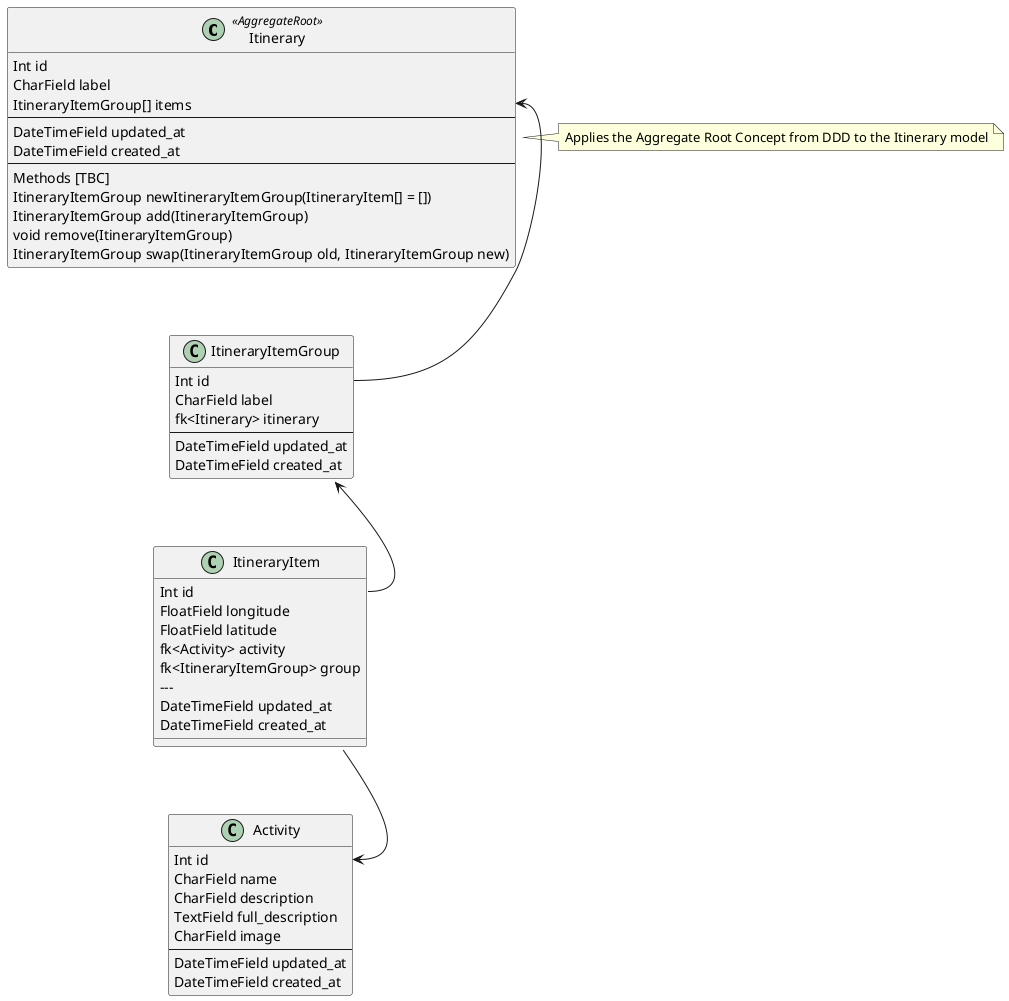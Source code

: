 @startuml
'https://plantuml.com/object-diagram


class Itinerary<<AggregateRoot>> {
    Int id
    CharField label
    ItineraryItemGroup[] items
    --
    DateTimeField updated_at
    DateTimeField created_at
    --
    Methods [TBC]
    ItineraryItemGroup newItineraryItemGroup(ItineraryItem[] = [])
    ItineraryItemGroup add(ItineraryItemGroup)
    void remove(ItineraryItemGroup)
    ItineraryItemGroup swap(ItineraryItemGroup old, ItineraryItemGroup new)
}
note right: Applies the Aggregate Root Concept from DDD to the Itinerary model

class ItineraryItemGroup {
    Int id
    CharField label
    fk<Itinerary> itinerary
    --
    DateTimeField updated_at
    DateTimeField created_at
}

class ItineraryItem {
    Int id
    FloatField longitude
    FloatField latitude
    fk<Activity> activity
    fk<ItineraryItemGroup> group
     ---
    DateTimeField updated_at
    DateTimeField created_at
}

class Activity {
    Int id
    CharField name
    CharField description
    TextField full_description
    CharField image
    ---
    DateTimeField updated_at
    DateTimeField created_at
}

Itinerary::ItineraryItemGroup <-- ItineraryItemGroup::id
ItineraryItemGroup::ItineraryItems <-- ItineraryItem::id
ItineraryItem::activity_id --> Activity::id
@enduml
